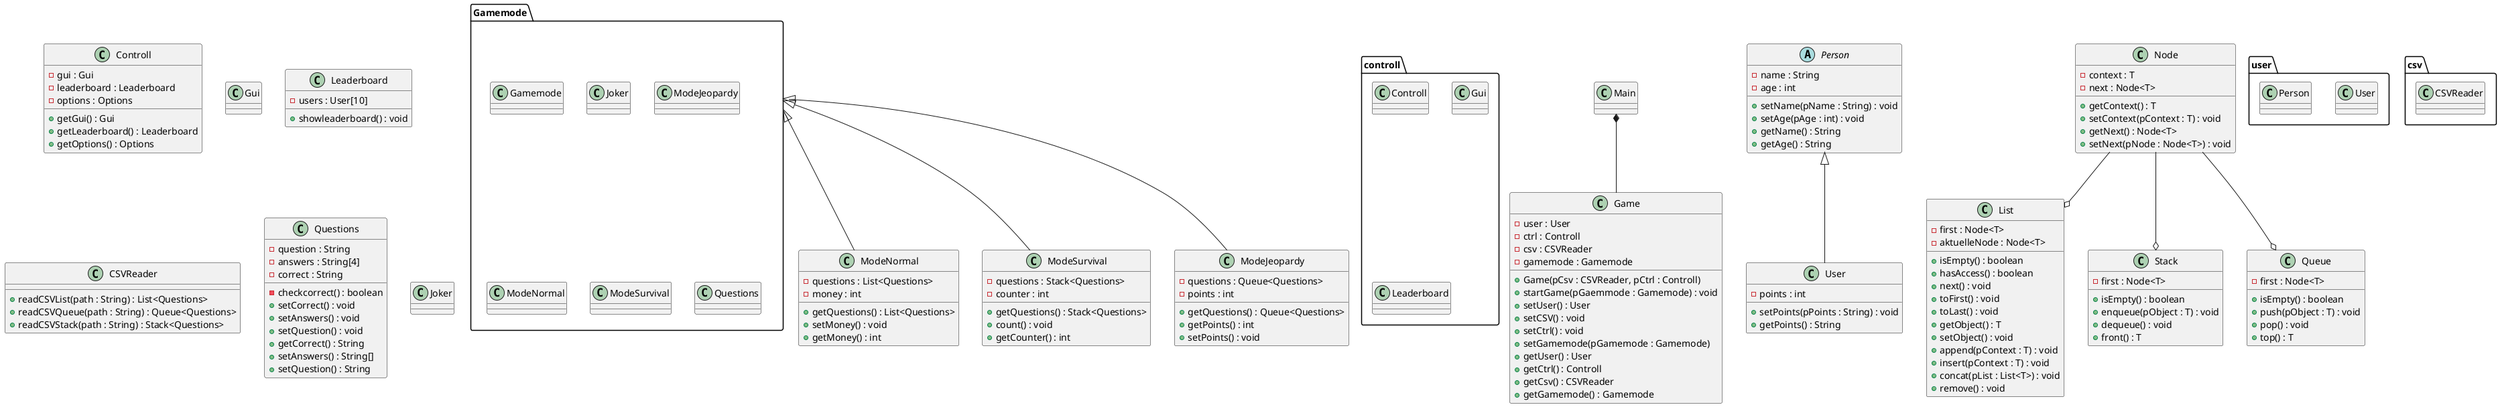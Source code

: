 @startuml
'https://plantuml.com/class-diagram

class Main

class Game{
- user : User
- ctrl : Controll
- csv : CSVReader
- gamemode : Gamemode


+ Game(pCsv : CSVReader, pCtrl : Controll)
+ startGame(pGaemmode : Gamemode) : void
+ setUser() : User
+ setCSV() : void
+ setCtrl() : void
+ setGamemode(pGamemode : Gamemode)
+ getUser() : User
+ getCtrl() : Controll
+ getCsv() : CSVReader
+ getGamemode() : Gamemode
}


class Controll{

- gui : Gui
- leaderboard : Leaderboard
- options : Options
+ getGui() : Gui
+ getLeaderboard() : Leaderboard
+ getOptions() : Options
}

class User{
- points : int

+ setPoints(pPoints : String) : void
+ getPoints() : String
}

abstract class Person{
- name : String
- age : int

+ setName(pName : String) : void
+ setAge(pAge : int) : void
+ getName() : String
+ getAge() : String
}

class Gui{

}

class Leaderboard{
- users : User[10]
+ showleaderboard() : void
 }

class CSVReader{
+ readCSVList(path : String) : List<Questions>
+ readCSVQueue(path : String) : Queue<Questions>
+ readCSVStack(path : String) : Stack<Questions>

}


class Questions{
- question : String
- answers : String[4]
- correct : String
- checkcorrect() : boolean
+ setCorrect() : void
+ setAnswers() : void
+ setQuestion() : void
+ getCorrect() : String
+ setAnswers() : String[]
+ setQuestion() : String
}


class Gamemode{
- joker : Joker[3]
+ getJoker() : Joker[]
+ setJoker() : void
+ useJoker() : void
}

class ModeNormal extends Gamemode{
- questions : List<Questions>
- money : int
+ getQuestions() : List<Questions>
+ setMoney() : void
+ getMoney() : int
}

class ModeSurvival extends Gamemode{
- questions : Stack<Questions>
- counter : int
+ getQuestions() : Stack<Questions>
+ count() : void
+ getCounter() : int
}

class ModeJeopardy extends Gamemode{
- questions : Queue<Questions>
- points : int
+ getQuestions() : Queue<Questions>
+ getPoints() : int
+ setPoints() : void
}

class Node{
- context : T
- next : Node<T>

+ getContext() : T
+ setContext(pContext : T) : void
+ getNext() : Node<T>
+ setNext(pNode : Node<T>) : void
}

class List{
- first : Node<T>
- aktuelleNode : Node<T>

+ isEmpty() : boolean
+ hasAccess() : boolean
+ next() : void
+ toFirst() : void
+ toLast() : void
+ getObject() : T
+ setObject() : void
+ append(pContext : T) : void
+ insert(pContext : T) : void
+ concat(pList : List<T>) : void
+ remove() : void
}

class Stack{
- first : Node<T>

+ isEmpty() : boolean
+ enqueue(pObject : T) : void
+ dequeue() : void
+ front() : T
}

class Queue{
- first : Node<T>

+ isEmpty() : boolean
+ push(pObject : T) : void
+ pop() : void
+ top() : T
}

class Joker{

}

Main *-- Game

Person <|-- User

Node --o Stack
Node --o Queue
Node --o List

package controll{
class Controll
class Gui
class Leaderboard
}

package user{
class User
class Person
}

package Gamemode{
class Gamemode
class Joker
class ModeJeopardy
class ModeNormal
class ModeSurvival
class Questions
}

package csv{
class CSVReader
}
@enduml